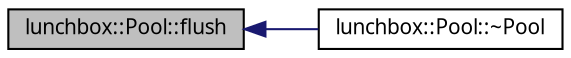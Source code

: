 digraph "lunchbox::Pool::flush"
{
  edge [fontname="Sans",fontsize="10",labelfontname="Sans",labelfontsize="10"];
  node [fontname="Sans",fontsize="10",shape=record];
  rankdir="LR";
  Node1 [label="lunchbox::Pool::flush",height=0.2,width=0.4,color="black", fillcolor="grey75", style="filled" fontcolor="black"];
  Node1 -> Node2 [dir="back",color="midnightblue",fontsize="10",style="solid",fontname="Sans"];
  Node2 [label="lunchbox::Pool::~Pool",height=0.2,width=0.4,color="black", fillcolor="white", style="filled",URL="$classlunchbox_1_1_pool.html#a06a4a67d410a662c1c20663da0a25113",tooltip="Destruct this pool. "];
}
